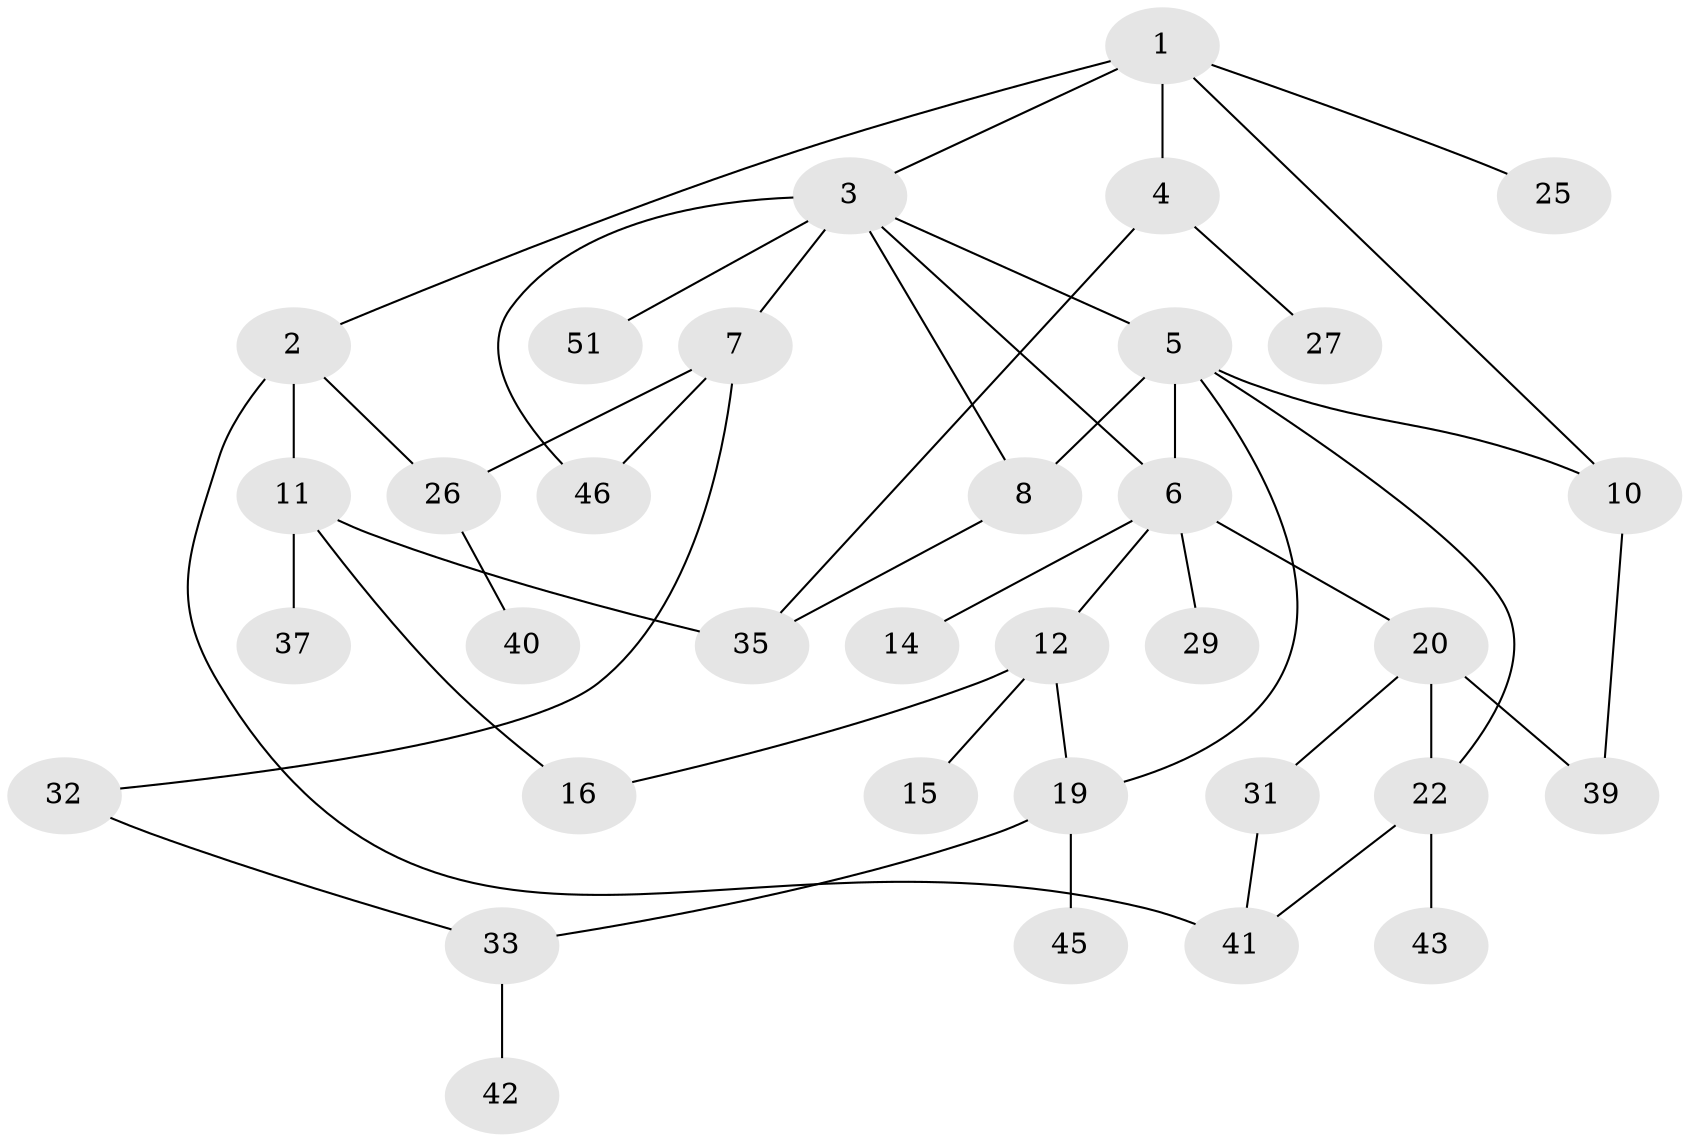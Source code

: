 // Generated by graph-tools (version 1.1) at 2025/23/03/03/25 07:23:31]
// undirected, 34 vertices, 47 edges
graph export_dot {
graph [start="1"]
  node [color=gray90,style=filled];
  1 [super="+18"];
  2;
  3 [super="+49"];
  4 [super="+48"];
  5 [super="+38"];
  6 [super="+9"];
  7 [super="+21"];
  8;
  10 [super="+23"];
  11 [super="+17"];
  12 [super="+13"];
  14;
  15;
  16 [super="+47"];
  19 [super="+28"];
  20 [super="+24"];
  22 [super="+36"];
  25;
  26 [super="+30"];
  27;
  29;
  31;
  32;
  33 [super="+34"];
  35 [super="+44"];
  37;
  39;
  40;
  41 [super="+53"];
  42 [super="+52"];
  43;
  45 [super="+50"];
  46;
  51;
  1 -- 2;
  1 -- 3;
  1 -- 4;
  1 -- 10;
  1 -- 25;
  2 -- 11;
  2 -- 41 [weight=2];
  2 -- 26;
  3 -- 5;
  3 -- 6;
  3 -- 7 [weight=2];
  3 -- 8 [weight=2];
  3 -- 51;
  3 -- 46;
  4 -- 27;
  4 -- 35;
  5 -- 8;
  5 -- 10 [weight=2];
  5 -- 19;
  5 -- 22;
  5 -- 6;
  6 -- 12;
  6 -- 20;
  6 -- 29;
  6 -- 14;
  7 -- 26;
  7 -- 46;
  7 -- 32;
  8 -- 35;
  10 -- 39;
  11 -- 37;
  11 -- 35;
  11 -- 16;
  12 -- 16;
  12 -- 19;
  12 -- 15;
  19 -- 45;
  19 -- 33;
  20 -- 31;
  20 -- 39;
  20 -- 22 [weight=2];
  22 -- 41;
  22 -- 43;
  26 -- 40;
  31 -- 41;
  32 -- 33;
  33 -- 42;
}
